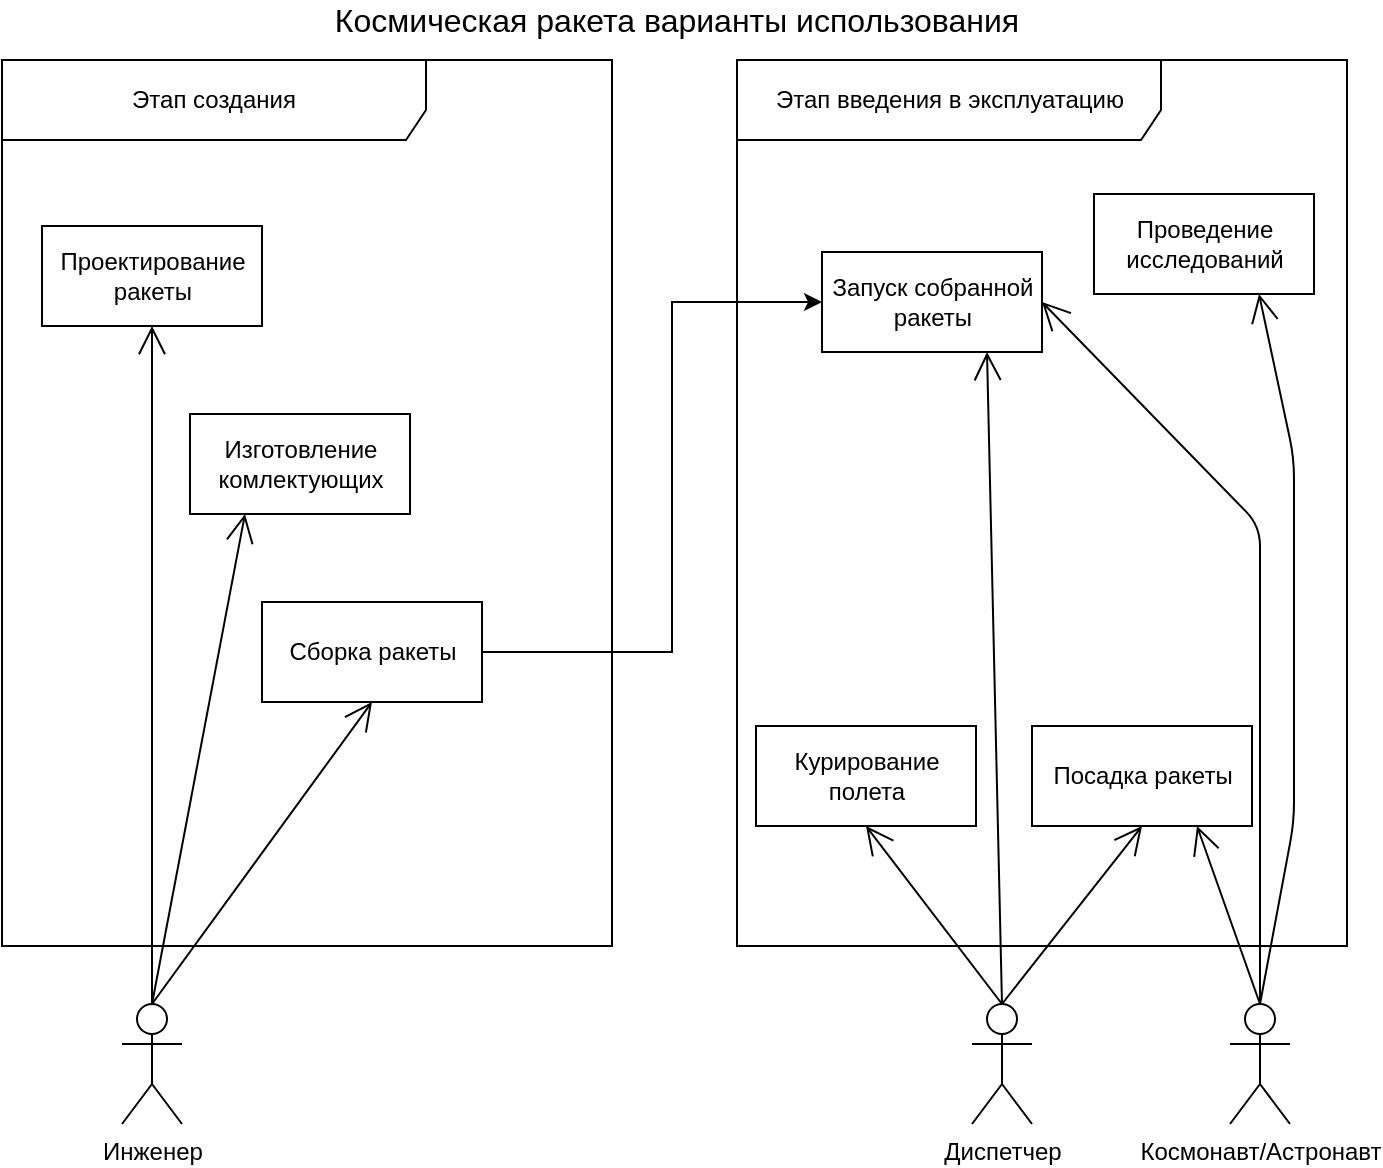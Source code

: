 <mxfile version="15.3.1"><diagram id="Ncw_OqaTFL4dEx4qJ2Uk" name="Страница 1"><mxGraphModel dx="946" dy="637" grid="0" gridSize="10" guides="1" tooltips="1" connect="1" arrows="1" fold="1" page="1" pageScale="1" pageWidth="827" pageHeight="1169" math="0" shadow="0"><root><mxCell id="0"/><mxCell id="1" parent="0"/><mxCell id="vPaeNjToIS-LWZwDbMcP-7" value="Этап создания" style="shape=umlFrame;whiteSpace=wrap;html=1;width=212;height=40;" vertex="1" parent="1"><mxGeometry x="77" y="62" width="305" height="443" as="geometry"/></mxCell><mxCell id="vPaeNjToIS-LWZwDbMcP-15" value="Этап введения в эксплуатацию" style="shape=umlFrame;whiteSpace=wrap;html=1;width=212;height=40;" vertex="1" parent="1"><mxGeometry x="444.5" y="62" width="305" height="443" as="geometry"/></mxCell><mxCell id="vPaeNjToIS-LWZwDbMcP-1" value="&lt;font style=&quot;font-size: 16px&quot;&gt;Космическая ракета варианты использования&lt;/font&gt;" style="text;html=1;align=center;verticalAlign=middle;resizable=0;points=[];autosize=1;strokeColor=none;fillColor=none;" vertex="1" parent="1"><mxGeometry x="232" y="32" width="363" height="19" as="geometry"/></mxCell><mxCell id="vPaeNjToIS-LWZwDbMcP-2" value="Космонавт/Астронавт" style="shape=umlActor;verticalLabelPosition=bottom;verticalAlign=top;html=1;" vertex="1" parent="1"><mxGeometry x="691" y="534" width="30" height="60" as="geometry"/></mxCell><mxCell id="vPaeNjToIS-LWZwDbMcP-5" value="Инженер" style="shape=umlActor;verticalLabelPosition=bottom;verticalAlign=top;html=1;" vertex="1" parent="1"><mxGeometry x="137" y="534" width="30" height="60" as="geometry"/></mxCell><mxCell id="vPaeNjToIS-LWZwDbMcP-6" value="Диспетчер" style="shape=umlActor;verticalLabelPosition=bottom;verticalAlign=top;html=1;" vertex="1" parent="1"><mxGeometry x="562" y="534" width="30" height="60" as="geometry"/></mxCell><mxCell id="vPaeNjToIS-LWZwDbMcP-9" value="Проектирование&lt;br&gt;ракеты" style="html=1;" vertex="1" parent="1"><mxGeometry x="97" y="145" width="110" height="50" as="geometry"/></mxCell><mxCell id="vPaeNjToIS-LWZwDbMcP-10" value="Изготовление&lt;br&gt;комлектующих" style="html=1;" vertex="1" parent="1"><mxGeometry x="171" y="239" width="110" height="50" as="geometry"/></mxCell><mxCell id="vPaeNjToIS-LWZwDbMcP-17" style="edgeStyle=orthogonalEdgeStyle;rounded=0;orthogonalLoop=1;jettySize=auto;html=1;exitX=1;exitY=0.5;exitDx=0;exitDy=0;entryX=0;entryY=0.5;entryDx=0;entryDy=0;" edge="1" parent="1" source="vPaeNjToIS-LWZwDbMcP-11" target="vPaeNjToIS-LWZwDbMcP-16"><mxGeometry relative="1" as="geometry"><Array as="points"><mxPoint x="412" y="358"/><mxPoint x="412" y="183"/></Array></mxGeometry></mxCell><mxCell id="vPaeNjToIS-LWZwDbMcP-11" value="Сборка ракеты" style="html=1;" vertex="1" parent="1"><mxGeometry x="207" y="333" width="110" height="50" as="geometry"/></mxCell><mxCell id="vPaeNjToIS-LWZwDbMcP-16" value="Запуск собранной&lt;br&gt;ракеты" style="html=1;" vertex="1" parent="1"><mxGeometry x="487" y="158" width="110" height="50" as="geometry"/></mxCell><mxCell id="vPaeNjToIS-LWZwDbMcP-20" value="Проведение&lt;br&gt;исследований" style="html=1;" vertex="1" parent="1"><mxGeometry x="623" y="129" width="110" height="50" as="geometry"/></mxCell><mxCell id="vPaeNjToIS-LWZwDbMcP-22" value="Курирование&lt;br&gt;полета" style="html=1;" vertex="1" parent="1"><mxGeometry x="454" y="395" width="110" height="50" as="geometry"/></mxCell><mxCell id="vPaeNjToIS-LWZwDbMcP-27" value="Посадка ракеты" style="html=1;" vertex="1" parent="1"><mxGeometry x="592" y="395" width="110" height="50" as="geometry"/></mxCell><mxCell id="vPaeNjToIS-LWZwDbMcP-30" value="" style="endArrow=open;endFill=1;endSize=12;html=1;entryX=0.5;entryY=1;entryDx=0;entryDy=0;exitX=0.5;exitY=0;exitDx=0;exitDy=0;exitPerimeter=0;" edge="1" parent="1" source="vPaeNjToIS-LWZwDbMcP-5" target="vPaeNjToIS-LWZwDbMcP-11"><mxGeometry width="160" relative="1" as="geometry"><mxPoint x="176" y="531" as="sourcePoint"/><mxPoint x="500" y="326" as="targetPoint"/></mxGeometry></mxCell><mxCell id="vPaeNjToIS-LWZwDbMcP-32" value="" style="endArrow=open;endFill=1;endSize=12;html=1;exitX=0.5;exitY=0;exitDx=0;exitDy=0;exitPerimeter=0;entryX=0.25;entryY=1;entryDx=0;entryDy=0;" edge="1" parent="1" source="vPaeNjToIS-LWZwDbMcP-5" target="vPaeNjToIS-LWZwDbMcP-10"><mxGeometry width="160" relative="1" as="geometry"><mxPoint x="169.5" y="550" as="sourcePoint"/><mxPoint x="272" y="393" as="targetPoint"/></mxGeometry></mxCell><mxCell id="vPaeNjToIS-LWZwDbMcP-33" value="" style="endArrow=open;endFill=1;endSize=12;html=1;exitX=0.5;exitY=0;exitDx=0;exitDy=0;exitPerimeter=0;entryX=0.5;entryY=1;entryDx=0;entryDy=0;" edge="1" parent="1" source="vPaeNjToIS-LWZwDbMcP-5" target="vPaeNjToIS-LWZwDbMcP-9"><mxGeometry width="160" relative="1" as="geometry"><mxPoint x="179.5" y="560" as="sourcePoint"/><mxPoint x="282" y="403" as="targetPoint"/></mxGeometry></mxCell><mxCell id="vPaeNjToIS-LWZwDbMcP-34" value="" style="endArrow=open;endFill=1;endSize=12;html=1;exitX=0.5;exitY=0;exitDx=0;exitDy=0;exitPerimeter=0;entryX=0.5;entryY=1;entryDx=0;entryDy=0;" edge="1" parent="1" source="vPaeNjToIS-LWZwDbMcP-6" target="vPaeNjToIS-LWZwDbMcP-22"><mxGeometry width="160" relative="1" as="geometry"><mxPoint x="189.5" y="570" as="sourcePoint"/><mxPoint x="292" y="413" as="targetPoint"/></mxGeometry></mxCell><mxCell id="vPaeNjToIS-LWZwDbMcP-35" value="" style="endArrow=open;endFill=1;endSize=12;html=1;exitX=0.5;exitY=0;exitDx=0;exitDy=0;exitPerimeter=0;entryX=0.5;entryY=1;entryDx=0;entryDy=0;" edge="1" parent="1" source="vPaeNjToIS-LWZwDbMcP-6" target="vPaeNjToIS-LWZwDbMcP-27"><mxGeometry width="160" relative="1" as="geometry"><mxPoint x="199.5" y="580" as="sourcePoint"/><mxPoint x="302" y="423" as="targetPoint"/></mxGeometry></mxCell><mxCell id="vPaeNjToIS-LWZwDbMcP-36" value="" style="endArrow=open;endFill=1;endSize=12;html=1;exitX=0.5;exitY=0;exitDx=0;exitDy=0;exitPerimeter=0;entryX=0.75;entryY=1;entryDx=0;entryDy=0;" edge="1" parent="1" source="vPaeNjToIS-LWZwDbMcP-6" target="vPaeNjToIS-LWZwDbMcP-16"><mxGeometry width="160" relative="1" as="geometry"><mxPoint x="209.5" y="590" as="sourcePoint"/><mxPoint x="312" y="433" as="targetPoint"/></mxGeometry></mxCell><mxCell id="vPaeNjToIS-LWZwDbMcP-37" value="" style="endArrow=open;endFill=1;endSize=12;html=1;exitX=0.5;exitY=0;exitDx=0;exitDy=0;exitPerimeter=0;entryX=0.75;entryY=1;entryDx=0;entryDy=0;" edge="1" parent="1" source="vPaeNjToIS-LWZwDbMcP-2" target="vPaeNjToIS-LWZwDbMcP-20"><mxGeometry width="160" relative="1" as="geometry"><mxPoint x="219.5" y="600" as="sourcePoint"/><mxPoint x="322" y="443" as="targetPoint"/><Array as="points"><mxPoint x="723" y="443"/><mxPoint x="723" y="355"/><mxPoint x="723" y="261"/></Array></mxGeometry></mxCell><mxCell id="vPaeNjToIS-LWZwDbMcP-38" value="" style="endArrow=open;endFill=1;endSize=12;html=1;exitX=0.5;exitY=0;exitDx=0;exitDy=0;exitPerimeter=0;entryX=0.75;entryY=1;entryDx=0;entryDy=0;" edge="1" parent="1" source="vPaeNjToIS-LWZwDbMcP-2" target="vPaeNjToIS-LWZwDbMcP-27"><mxGeometry width="160" relative="1" as="geometry"><mxPoint x="229.5" y="610" as="sourcePoint"/><mxPoint x="332" y="453" as="targetPoint"/></mxGeometry></mxCell><mxCell id="vPaeNjToIS-LWZwDbMcP-39" value="" style="endArrow=open;endFill=1;endSize=12;html=1;exitX=0.5;exitY=0;exitDx=0;exitDy=0;exitPerimeter=0;entryX=1;entryY=0.5;entryDx=0;entryDy=0;" edge="1" parent="1" source="vPaeNjToIS-LWZwDbMcP-2" target="vPaeNjToIS-LWZwDbMcP-16"><mxGeometry width="160" relative="1" as="geometry"><mxPoint x="239.5" y="620" as="sourcePoint"/><mxPoint x="342" y="463" as="targetPoint"/><Array as="points"><mxPoint x="706" y="295"/></Array></mxGeometry></mxCell></root></mxGraphModel></diagram></mxfile>